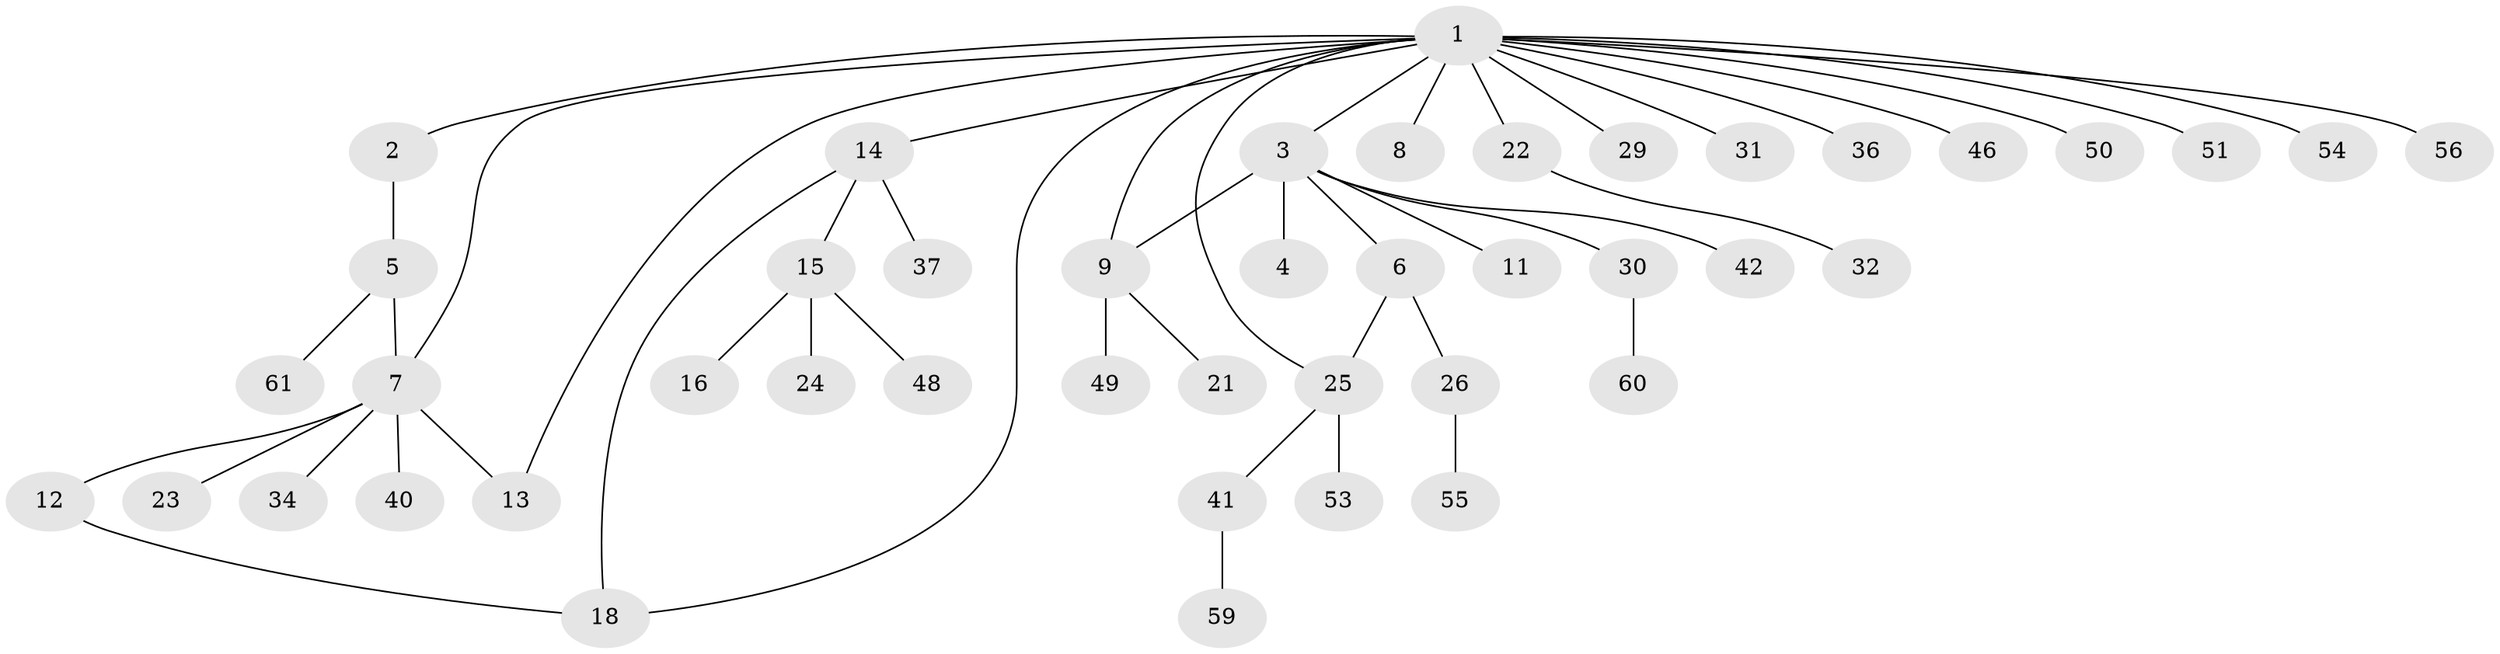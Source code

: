 // Generated by graph-tools (version 1.1) at 2025/51/02/27/25 19:51:56]
// undirected, 44 vertices, 49 edges
graph export_dot {
graph [start="1"]
  node [color=gray90,style=filled];
  1 [super="+57"];
  2 [super="+44"];
  3 [super="+10"];
  4;
  5 [super="+19"];
  6;
  7 [super="+38"];
  8;
  9 [super="+17"];
  11;
  12;
  13 [super="+43"];
  14 [super="+28"];
  15 [super="+35"];
  16 [super="+27"];
  18 [super="+20"];
  21;
  22 [super="+39"];
  23;
  24;
  25 [super="+45"];
  26 [super="+33"];
  29;
  30;
  31 [super="+47"];
  32;
  34;
  36;
  37;
  40;
  41;
  42 [super="+58"];
  46;
  48 [super="+52"];
  49;
  50;
  51;
  53;
  54;
  55;
  56;
  59;
  60;
  61;
  1 -- 2;
  1 -- 3;
  1 -- 7;
  1 -- 8;
  1 -- 9;
  1 -- 13;
  1 -- 14;
  1 -- 18;
  1 -- 22;
  1 -- 25;
  1 -- 29;
  1 -- 31;
  1 -- 36;
  1 -- 46;
  1 -- 50;
  1 -- 51;
  1 -- 54;
  1 -- 56;
  2 -- 5;
  3 -- 4;
  3 -- 6;
  3 -- 9;
  3 -- 11;
  3 -- 30;
  3 -- 42;
  5 -- 7;
  5 -- 61;
  6 -- 25;
  6 -- 26;
  7 -- 12;
  7 -- 13;
  7 -- 23;
  7 -- 34;
  7 -- 40;
  9 -- 21;
  9 -- 49;
  12 -- 18;
  14 -- 15;
  14 -- 18;
  14 -- 37;
  15 -- 16;
  15 -- 24;
  15 -- 48;
  22 -- 32;
  25 -- 41;
  25 -- 53;
  26 -- 55;
  30 -- 60;
  41 -- 59;
}
